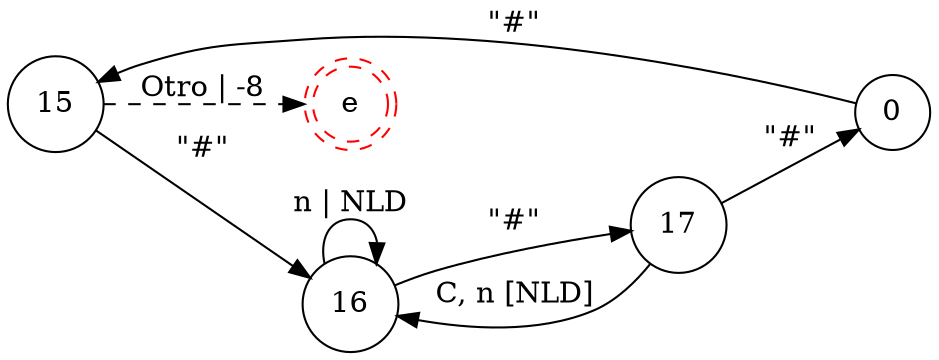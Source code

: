 digraph DFA {
    rankdir = LR;
    node [shape = circle;];
    eC [shape = doublecircle;style = dashed;color = red;label = "e";];
    
    0 -> 15 [label = "\"#\"";];
    15 -> eC [label = "Otro | -8"; style = dashed;];
    15 -> 16 [label = "\"#\"";];
    16 -> 16 [label = "n | NLD";];
    16 -> 17 [label = "\"#\"";];
    17 -> 16 [label = "C, n [NLD]";];
    17 -> 0 [label = "\"#\"";];
}